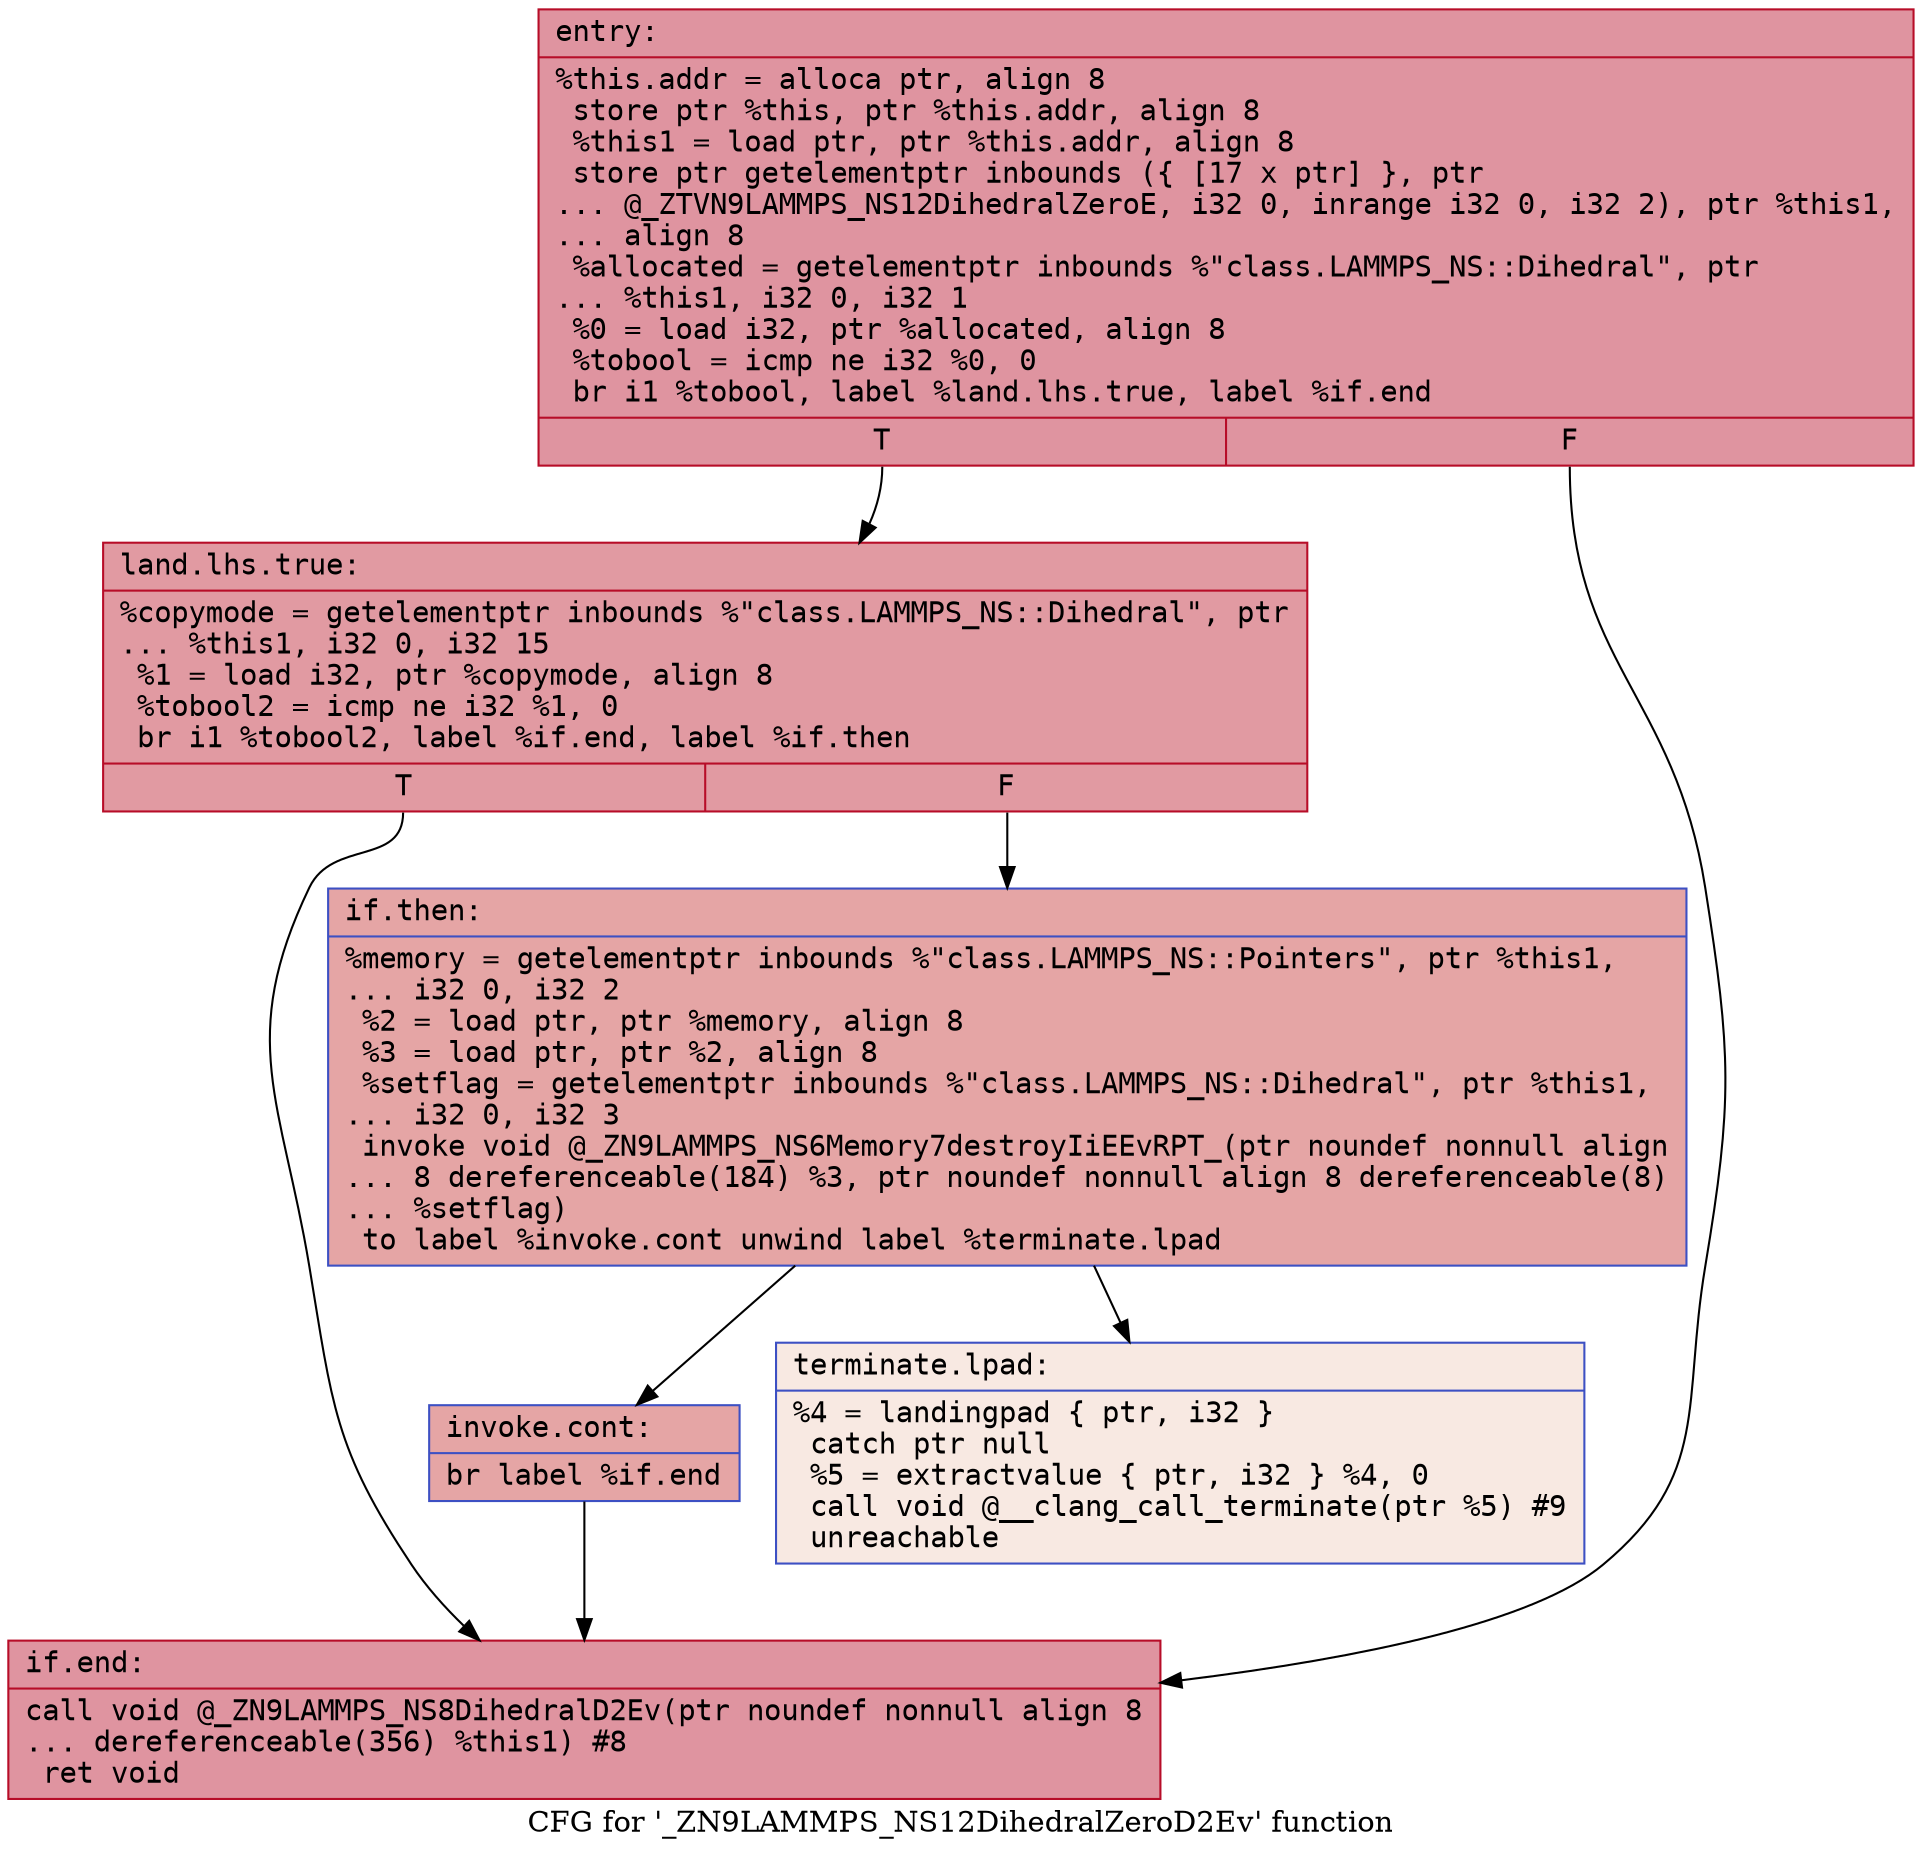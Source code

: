 digraph "CFG for '_ZN9LAMMPS_NS12DihedralZeroD2Ev' function" {
	label="CFG for '_ZN9LAMMPS_NS12DihedralZeroD2Ev' function";

	Node0x5577496aa820 [shape=record,color="#b70d28ff", style=filled, fillcolor="#b70d2870" fontname="Courier",label="{entry:\l|  %this.addr = alloca ptr, align 8\l  store ptr %this, ptr %this.addr, align 8\l  %this1 = load ptr, ptr %this.addr, align 8\l  store ptr getelementptr inbounds (\{ [17 x ptr] \}, ptr\l... @_ZTVN9LAMMPS_NS12DihedralZeroE, i32 0, inrange i32 0, i32 2), ptr %this1,\l... align 8\l  %allocated = getelementptr inbounds %\"class.LAMMPS_NS::Dihedral\", ptr\l... %this1, i32 0, i32 1\l  %0 = load i32, ptr %allocated, align 8\l  %tobool = icmp ne i32 %0, 0\l  br i1 %tobool, label %land.lhs.true, label %if.end\l|{<s0>T|<s1>F}}"];
	Node0x5577496aa820:s0 -> Node0x5577496aac80[tooltip="entry -> land.lhs.true\nProbability 62.50%" ];
	Node0x5577496aa820:s1 -> Node0x5577496aacd0[tooltip="entry -> if.end\nProbability 37.50%" ];
	Node0x5577496aac80 [shape=record,color="#b70d28ff", style=filled, fillcolor="#bb1b2c70" fontname="Courier",label="{land.lhs.true:\l|  %copymode = getelementptr inbounds %\"class.LAMMPS_NS::Dihedral\", ptr\l... %this1, i32 0, i32 15\l  %1 = load i32, ptr %copymode, align 8\l  %tobool2 = icmp ne i32 %1, 0\l  br i1 %tobool2, label %if.end, label %if.then\l|{<s0>T|<s1>F}}"];
	Node0x5577496aac80:s0 -> Node0x5577496aacd0[tooltip="land.lhs.true -> if.end\nProbability 62.50%" ];
	Node0x5577496aac80:s1 -> Node0x5577496ab0a0[tooltip="land.lhs.true -> if.then\nProbability 37.50%" ];
	Node0x5577496ab0a0 [shape=record,color="#3d50c3ff", style=filled, fillcolor="#c5333470" fontname="Courier",label="{if.then:\l|  %memory = getelementptr inbounds %\"class.LAMMPS_NS::Pointers\", ptr %this1,\l... i32 0, i32 2\l  %2 = load ptr, ptr %memory, align 8\l  %3 = load ptr, ptr %2, align 8\l  %setflag = getelementptr inbounds %\"class.LAMMPS_NS::Dihedral\", ptr %this1,\l... i32 0, i32 3\l  invoke void @_ZN9LAMMPS_NS6Memory7destroyIiEEvRPT_(ptr noundef nonnull align\l... 8 dereferenceable(184) %3, ptr noundef nonnull align 8 dereferenceable(8)\l... %setflag)\l          to label %invoke.cont unwind label %terminate.lpad\l}"];
	Node0x5577496ab0a0 -> Node0x5577496ab6e0[tooltip="if.then -> invoke.cont\nProbability 100.00%" ];
	Node0x5577496ab0a0 -> Node0x5577496ab7c0[tooltip="if.then -> terminate.lpad\nProbability 0.00%" ];
	Node0x5577496ab6e0 [shape=record,color="#3d50c3ff", style=filled, fillcolor="#c5333470" fontname="Courier",label="{invoke.cont:\l|  br label %if.end\l}"];
	Node0x5577496ab6e0 -> Node0x5577496aacd0[tooltip="invoke.cont -> if.end\nProbability 100.00%" ];
	Node0x5577496aacd0 [shape=record,color="#b70d28ff", style=filled, fillcolor="#b70d2870" fontname="Courier",label="{if.end:\l|  call void @_ZN9LAMMPS_NS8DihedralD2Ev(ptr noundef nonnull align 8\l... dereferenceable(356) %this1) #8\l  ret void\l}"];
	Node0x5577496ab7c0 [shape=record,color="#3d50c3ff", style=filled, fillcolor="#efcebd70" fontname="Courier",label="{terminate.lpad:\l|  %4 = landingpad \{ ptr, i32 \}\l          catch ptr null\l  %5 = extractvalue \{ ptr, i32 \} %4, 0\l  call void @__clang_call_terminate(ptr %5) #9\l  unreachable\l}"];
}
